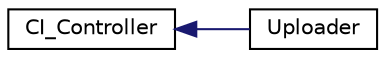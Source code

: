 digraph "Graphical Class Hierarchy"
{
  edge [fontname="Helvetica",fontsize="10",labelfontname="Helvetica",labelfontsize="10"];
  node [fontname="Helvetica",fontsize="10",shape=record];
  rankdir="LR";
  Node1 [label="CI_Controller",height=0.2,width=0.4,color="black", fillcolor="white", style="filled",URL="$class_c_i___controller.html"];
  Node1 -> Node2 [dir="back",color="midnightblue",fontsize="10",style="solid",fontname="Helvetica"];
  Node2 [label="Uploader",height=0.2,width=0.4,color="black", fillcolor="white", style="filled",URL="$class_uploader.html"];
}
